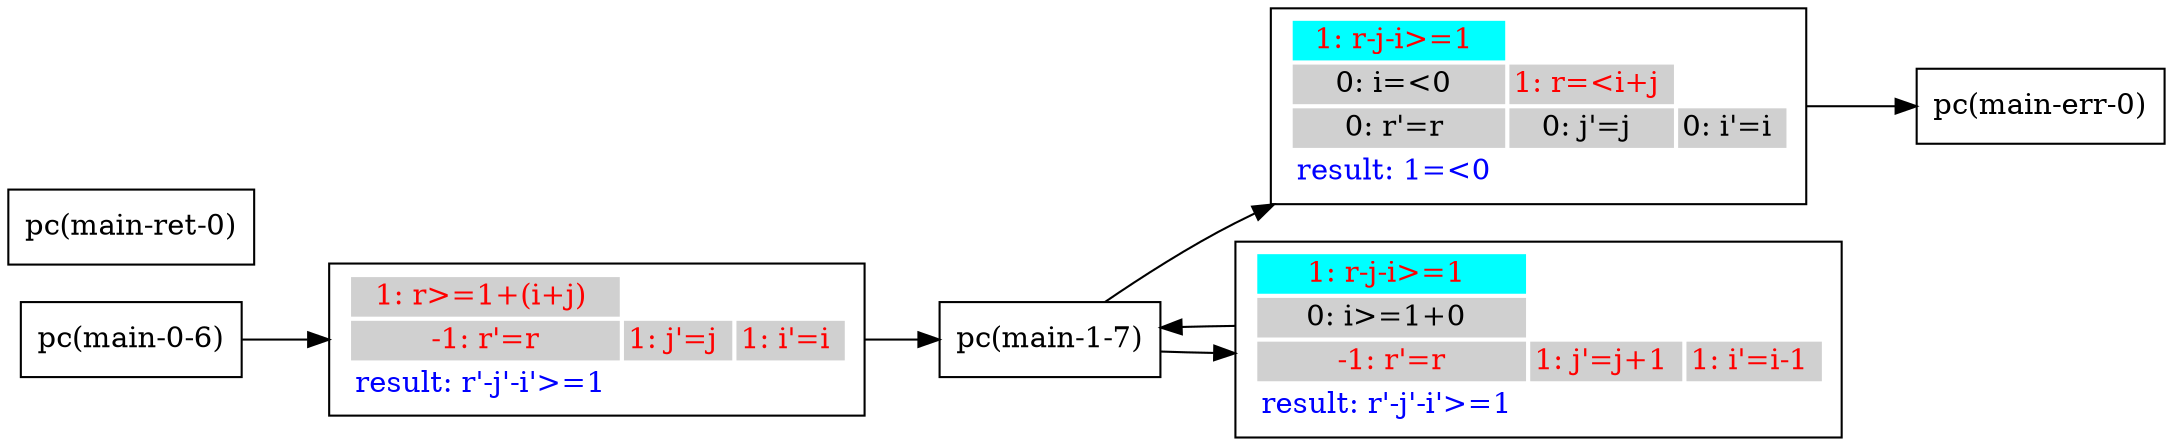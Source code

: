 digraph G {
 rankdir=LR 
 node [shape=box]
N1 [label="pc(main-0-6)"];
N3 [label="pc(main-1-7)"];
N5 [label="pc(main-err-0)"];
N7 [label="pc(main-ret-0)"];
N3 -> A1A0 ;
A1A0 -> N5 ;
A1A0 [ label=<<TABLE border="0"><TR><TD bgcolor = "#00FFFF"><FONT COLOR="red">1: r-j-i&#062;=1 </FONT></TD></TR><TR><TD bgcolor = "#D0D0D0"><FONT COLOR="black">0: i=&#060;0 </FONT></TD><TD bgcolor = "#D0D0D0"><FONT COLOR="red">1: r=&#060;i+j </FONT></TD></TR><TR><TD bgcolor = "#D0D0D0"><FONT COLOR="black">0: r'=r </FONT></TD><TD bgcolor = "#D0D0D0"><FONT COLOR="black">0: j'=j </FONT></TD><TD bgcolor = "#D0D0D0"><FONT COLOR="black">0: i'=i </FONT></TD></TR><TR><TD bgcolor = "white"><FONT COLOR="blue">result: 1=&#060;0 </FONT></TD></TR></TABLE>>];
N3 -> A2A0 ;
A2A0 -> N3 ;
A2A0 [ label=<<TABLE border="0"><TR><TD bgcolor = "#00FFFF"><FONT COLOR="red">1: r-j-i&#062;=1 </FONT></TD></TR><TR><TD bgcolor = "#D0D0D0"><FONT COLOR="black">0: i&#062;=1+0 </FONT></TD></TR><TR><TD bgcolor = "#D0D0D0"><FONT COLOR="red"> -1: r'=r </FONT></TD><TD bgcolor = "#D0D0D0"><FONT COLOR="red">1: j'=j+1 </FONT></TD><TD bgcolor = "#D0D0D0"><FONT COLOR="red">1: i'=i-1 </FONT></TD></TR><TR><TD bgcolor = "white"><FONT COLOR="blue">result: r'-j'-i'&#062;=1 </FONT></TD></TR></TABLE>>];
N1 -> A3A0 ;
A3A0 -> N3 ;
A3A0 [ label=<<TABLE border="0"><TR><TD bgcolor = "#D0D0D0"><FONT COLOR="red">1: r&#062;=1+(i+j) </FONT></TD></TR><TR><TD bgcolor = "#D0D0D0"><FONT COLOR="red"> -1: r'=r </FONT></TD><TD bgcolor = "#D0D0D0"><FONT COLOR="red">1: j'=j </FONT></TD><TD bgcolor = "#D0D0D0"><FONT COLOR="red">1: i'=i </FONT></TD></TR><TR><TD bgcolor = "white"><FONT COLOR="blue">result: r'-j'-i'&#062;=1 </FONT></TD></TR></TABLE>>];
}
